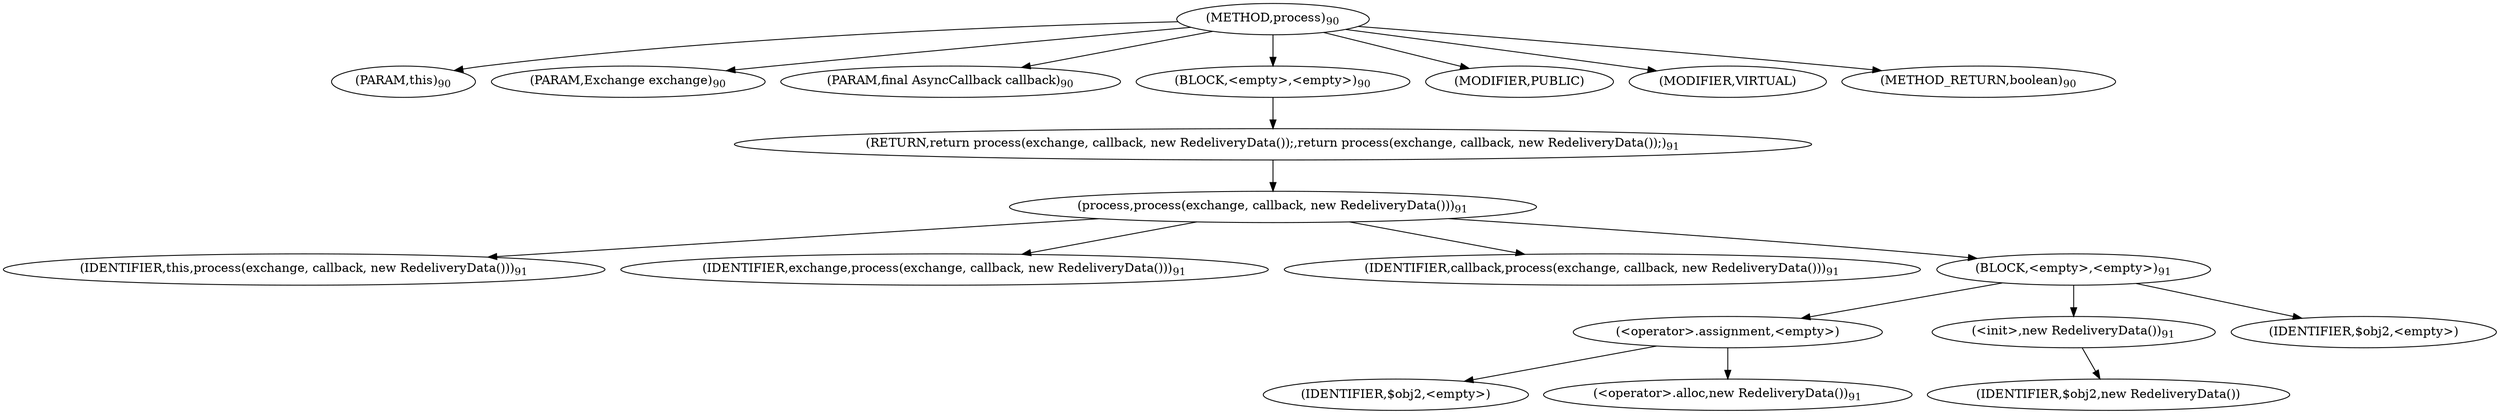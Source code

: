 digraph "process" {  
"212" [label = <(METHOD,process)<SUB>90</SUB>> ]
"26" [label = <(PARAM,this)<SUB>90</SUB>> ]
"213" [label = <(PARAM,Exchange exchange)<SUB>90</SUB>> ]
"214" [label = <(PARAM,final AsyncCallback callback)<SUB>90</SUB>> ]
"215" [label = <(BLOCK,&lt;empty&gt;,&lt;empty&gt;)<SUB>90</SUB>> ]
"216" [label = <(RETURN,return process(exchange, callback, new RedeliveryData());,return process(exchange, callback, new RedeliveryData());)<SUB>91</SUB>> ]
"217" [label = <(process,process(exchange, callback, new RedeliveryData()))<SUB>91</SUB>> ]
"25" [label = <(IDENTIFIER,this,process(exchange, callback, new RedeliveryData()))<SUB>91</SUB>> ]
"218" [label = <(IDENTIFIER,exchange,process(exchange, callback, new RedeliveryData()))<SUB>91</SUB>> ]
"219" [label = <(IDENTIFIER,callback,process(exchange, callback, new RedeliveryData()))<SUB>91</SUB>> ]
"220" [label = <(BLOCK,&lt;empty&gt;,&lt;empty&gt;)<SUB>91</SUB>> ]
"221" [label = <(&lt;operator&gt;.assignment,&lt;empty&gt;)> ]
"222" [label = <(IDENTIFIER,$obj2,&lt;empty&gt;)> ]
"223" [label = <(&lt;operator&gt;.alloc,new RedeliveryData())<SUB>91</SUB>> ]
"224" [label = <(&lt;init&gt;,new RedeliveryData())<SUB>91</SUB>> ]
"225" [label = <(IDENTIFIER,$obj2,new RedeliveryData())> ]
"226" [label = <(IDENTIFIER,$obj2,&lt;empty&gt;)> ]
"227" [label = <(MODIFIER,PUBLIC)> ]
"228" [label = <(MODIFIER,VIRTUAL)> ]
"229" [label = <(METHOD_RETURN,boolean)<SUB>90</SUB>> ]
  "212" -> "26" 
  "212" -> "213" 
  "212" -> "214" 
  "212" -> "215" 
  "212" -> "227" 
  "212" -> "228" 
  "212" -> "229" 
  "215" -> "216" 
  "216" -> "217" 
  "217" -> "25" 
  "217" -> "218" 
  "217" -> "219" 
  "217" -> "220" 
  "220" -> "221" 
  "220" -> "224" 
  "220" -> "226" 
  "221" -> "222" 
  "221" -> "223" 
  "224" -> "225" 
}
